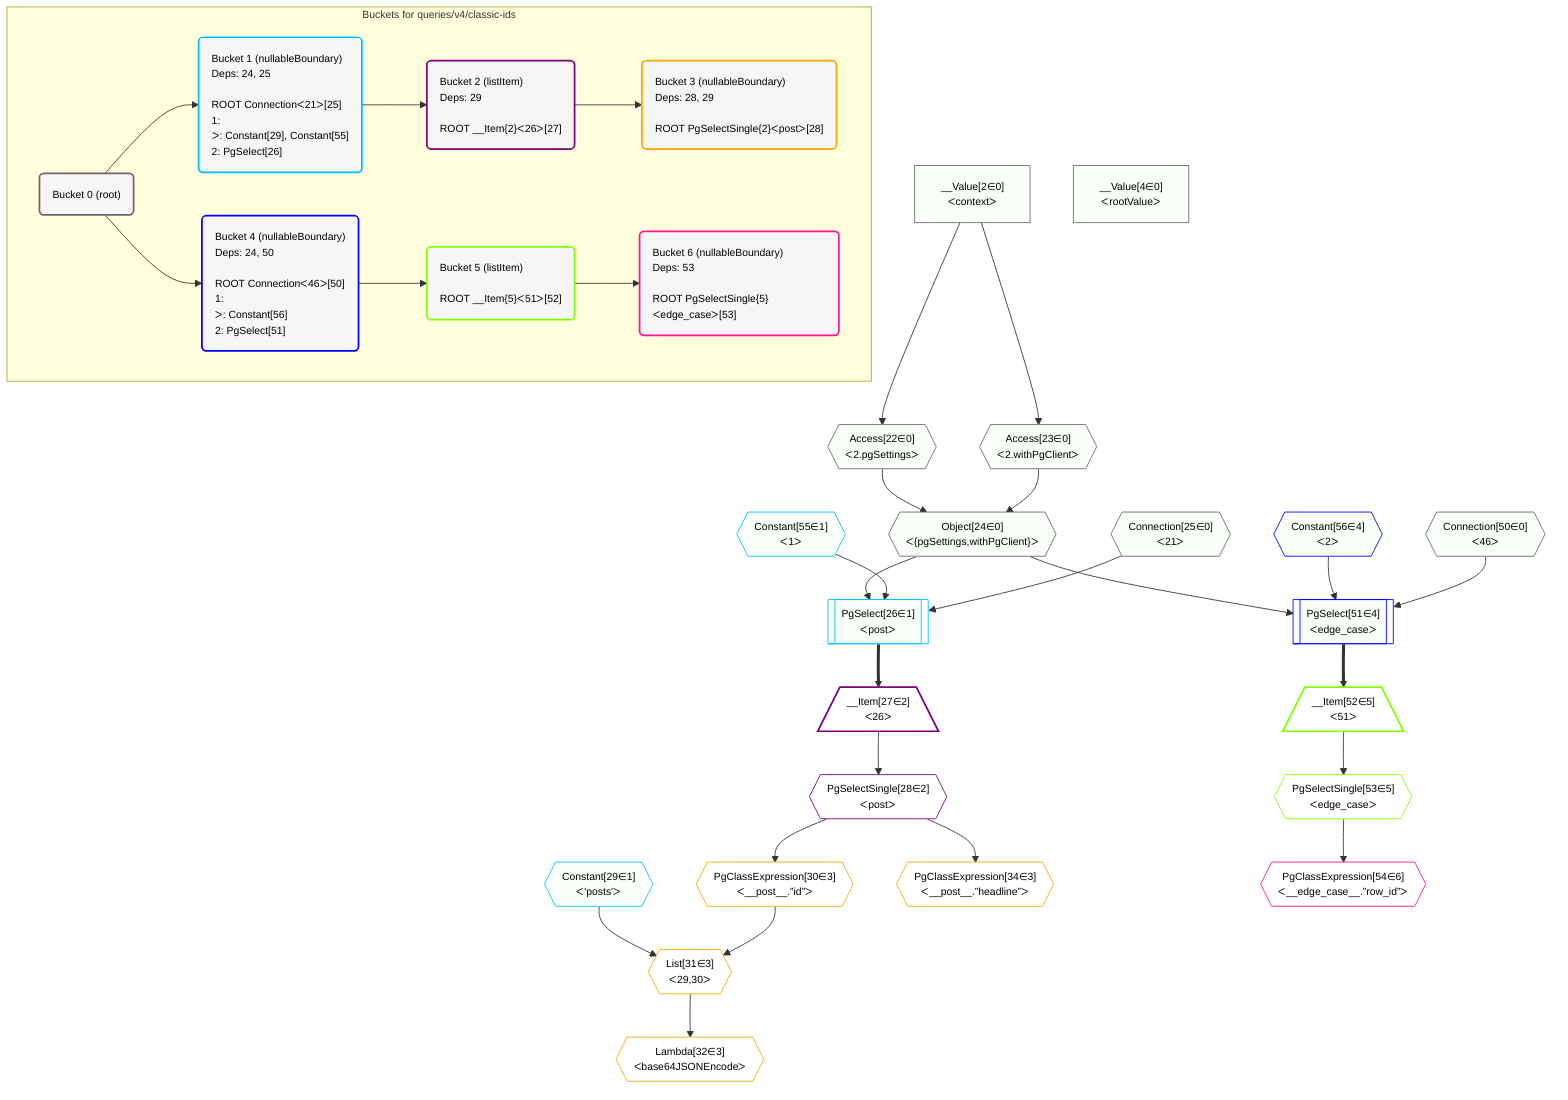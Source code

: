 %%{init: {'themeVariables': { 'fontSize': '12px'}}}%%
graph TD
    classDef path fill:#eee,stroke:#000,color:#000
    classDef plan fill:#fff,stroke-width:1px,color:#000
    classDef itemplan fill:#fff,stroke-width:2px,color:#000
    classDef unbatchedplan fill:#dff,stroke-width:1px,color:#000
    classDef sideeffectplan fill:#fcc,stroke-width:2px,color:#000
    classDef bucket fill:#f6f6f6,color:#000,stroke-width:2px,text-align:left


    %% plan dependencies
    Object24{{"Object[24∈0]<br />ᐸ{pgSettings,withPgClient}ᐳ"}}:::plan
    Access22{{"Access[22∈0]<br />ᐸ2.pgSettingsᐳ"}}:::plan
    Access23{{"Access[23∈0]<br />ᐸ2.withPgClientᐳ"}}:::plan
    Access22 & Access23 --> Object24
    __Value2["__Value[2∈0]<br />ᐸcontextᐳ"]:::plan
    __Value2 --> Access22
    __Value2 --> Access23
    __Value4["__Value[4∈0]<br />ᐸrootValueᐳ"]:::plan
    Connection25{{"Connection[25∈0]<br />ᐸ21ᐳ"}}:::plan
    Connection50{{"Connection[50∈0]<br />ᐸ46ᐳ"}}:::plan
    PgSelect26[["PgSelect[26∈1]<br />ᐸpostᐳ"]]:::plan
    Constant55{{"Constant[55∈1]<br />ᐸ1ᐳ"}}:::plan
    Object24 & Constant55 & Connection25 --> PgSelect26
    Constant29{{"Constant[29∈1]<br />ᐸ'posts'ᐳ"}}:::plan
    __Item27[/"__Item[27∈2]<br />ᐸ26ᐳ"\]:::itemplan
    PgSelect26 ==> __Item27
    PgSelectSingle28{{"PgSelectSingle[28∈2]<br />ᐸpostᐳ"}}:::plan
    __Item27 --> PgSelectSingle28
    List31{{"List[31∈3]<br />ᐸ29,30ᐳ"}}:::plan
    PgClassExpression30{{"PgClassExpression[30∈3]<br />ᐸ__post__.”id”ᐳ"}}:::plan
    Constant29 & PgClassExpression30 --> List31
    PgSelectSingle28 --> PgClassExpression30
    Lambda32{{"Lambda[32∈3]<br />ᐸbase64JSONEncodeᐳ"}}:::plan
    List31 --> Lambda32
    PgClassExpression34{{"PgClassExpression[34∈3]<br />ᐸ__post__.”headline”ᐳ"}}:::plan
    PgSelectSingle28 --> PgClassExpression34
    PgSelect51[["PgSelect[51∈4]<br />ᐸedge_caseᐳ"]]:::plan
    Constant56{{"Constant[56∈4]<br />ᐸ2ᐳ"}}:::plan
    Object24 & Constant56 & Connection50 --> PgSelect51
    __Item52[/"__Item[52∈5]<br />ᐸ51ᐳ"\]:::itemplan
    PgSelect51 ==> __Item52
    PgSelectSingle53{{"PgSelectSingle[53∈5]<br />ᐸedge_caseᐳ"}}:::plan
    __Item52 --> PgSelectSingle53
    PgClassExpression54{{"PgClassExpression[54∈6]<br />ᐸ__edge_case__.”row_id”ᐳ"}}:::plan
    PgSelectSingle53 --> PgClassExpression54

    %% define steps

    subgraph "Buckets for queries/v4/classic-ids"
    Bucket0("Bucket 0 (root)"):::bucket
    classDef bucket0 stroke:#696969
    class Bucket0,__Value2,__Value4,Access22,Access23,Object24,Connection25,Connection50 bucket0
    Bucket1("Bucket 1 (nullableBoundary)<br />Deps: 24, 25<br /><br />ROOT Connectionᐸ21ᐳ[25]<br />1: <br />ᐳ: Constant[29], Constant[55]<br />2: PgSelect[26]"):::bucket
    classDef bucket1 stroke:#00bfff
    class Bucket1,PgSelect26,Constant29,Constant55 bucket1
    Bucket2("Bucket 2 (listItem)<br />Deps: 29<br /><br />ROOT __Item{2}ᐸ26ᐳ[27]"):::bucket
    classDef bucket2 stroke:#7f007f
    class Bucket2,__Item27,PgSelectSingle28 bucket2
    Bucket3("Bucket 3 (nullableBoundary)<br />Deps: 28, 29<br /><br />ROOT PgSelectSingle{2}ᐸpostᐳ[28]"):::bucket
    classDef bucket3 stroke:#ffa500
    class Bucket3,PgClassExpression30,List31,Lambda32,PgClassExpression34 bucket3
    Bucket4("Bucket 4 (nullableBoundary)<br />Deps: 24, 50<br /><br />ROOT Connectionᐸ46ᐳ[50]<br />1: <br />ᐳ: Constant[56]<br />2: PgSelect[51]"):::bucket
    classDef bucket4 stroke:#0000ff
    class Bucket4,PgSelect51,Constant56 bucket4
    Bucket5("Bucket 5 (listItem)<br /><br />ROOT __Item{5}ᐸ51ᐳ[52]"):::bucket
    classDef bucket5 stroke:#7fff00
    class Bucket5,__Item52,PgSelectSingle53 bucket5
    Bucket6("Bucket 6 (nullableBoundary)<br />Deps: 53<br /><br />ROOT PgSelectSingle{5}ᐸedge_caseᐳ[53]"):::bucket
    classDef bucket6 stroke:#ff1493
    class Bucket6,PgClassExpression54 bucket6
    Bucket0 --> Bucket1 & Bucket4
    Bucket1 --> Bucket2
    Bucket2 --> Bucket3
    Bucket4 --> Bucket5
    Bucket5 --> Bucket6
    classDef unary fill:#fafffa,borderWidth:8px
    class Object24,Access22,Access23,__Value2,__Value4,Connection25,Connection50,PgSelect26,Constant29,Constant55,PgSelect51,Constant56 unary
    end